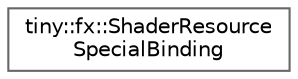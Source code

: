 digraph "Graphical Class Hierarchy"
{
 // LATEX_PDF_SIZE
  bgcolor="transparent";
  edge [fontname=Helvetica,fontsize=10,labelfontname=Helvetica,labelfontsize=10];
  node [fontname=Helvetica,fontsize=10,shape=box,height=0.2,width=0.4];
  rankdir="LR";
  Node0 [id="Node000000",label="tiny::fx::ShaderResource\lSpecialBinding",height=0.2,width=0.4,color="grey40", fillcolor="white", style="filled",URL="$structtiny_1_1fx_1_1_shader_resource_special_binding.html",tooltip=" "];
}
